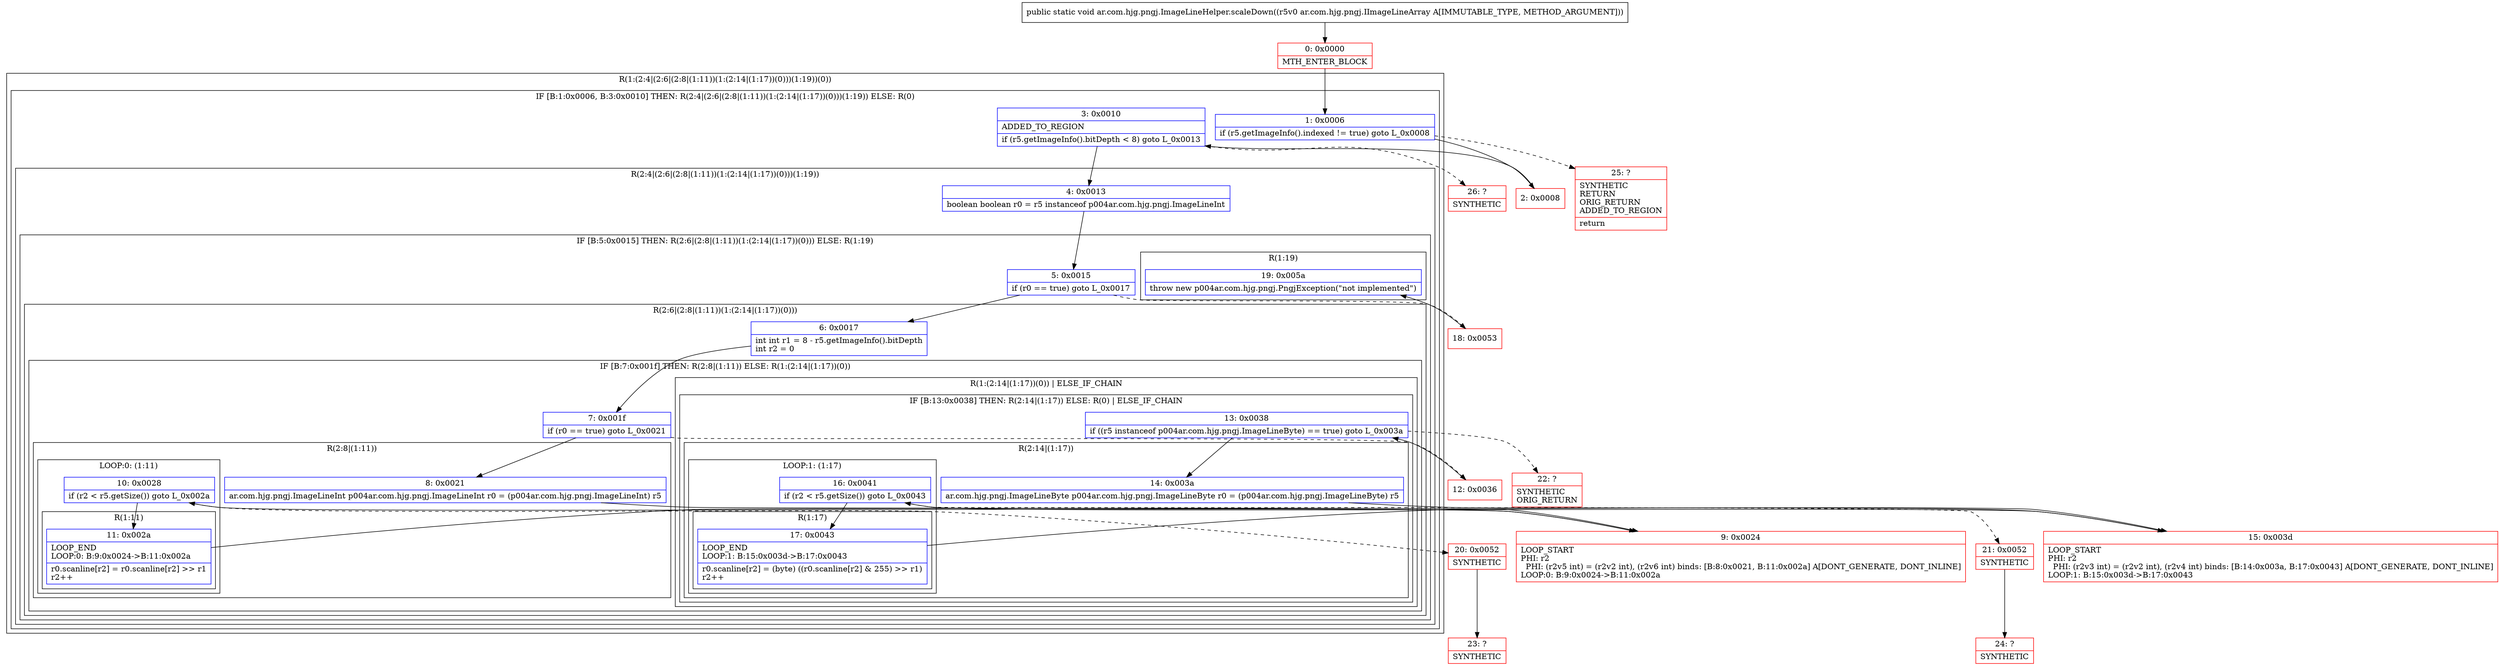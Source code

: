 digraph "CFG forar.com.hjg.pngj.ImageLineHelper.scaleDown(Lar\/com\/hjg\/pngj\/IImageLineArray;)V" {
subgraph cluster_Region_533855664 {
label = "R(1:(2:4|(2:6|(2:8|(1:11))(1:(2:14|(1:17))(0)))(1:19))(0))";
node [shape=record,color=blue];
subgraph cluster_IfRegion_425739407 {
label = "IF [B:1:0x0006, B:3:0x0010] THEN: R(2:4|(2:6|(2:8|(1:11))(1:(2:14|(1:17))(0)))(1:19)) ELSE: R(0)";
node [shape=record,color=blue];
Node_1 [shape=record,label="{1\:\ 0x0006|if (r5.getImageInfo().indexed != true) goto L_0x0008\l}"];
Node_3 [shape=record,label="{3\:\ 0x0010|ADDED_TO_REGION\l|if (r5.getImageInfo().bitDepth \< 8) goto L_0x0013\l}"];
subgraph cluster_Region_1042012062 {
label = "R(2:4|(2:6|(2:8|(1:11))(1:(2:14|(1:17))(0)))(1:19))";
node [shape=record,color=blue];
Node_4 [shape=record,label="{4\:\ 0x0013|boolean boolean r0 = r5 instanceof p004ar.com.hjg.pngj.ImageLineInt\l}"];
subgraph cluster_IfRegion_1350368567 {
label = "IF [B:5:0x0015] THEN: R(2:6|(2:8|(1:11))(1:(2:14|(1:17))(0))) ELSE: R(1:19)";
node [shape=record,color=blue];
Node_5 [shape=record,label="{5\:\ 0x0015|if (r0 == true) goto L_0x0017\l}"];
subgraph cluster_Region_993644633 {
label = "R(2:6|(2:8|(1:11))(1:(2:14|(1:17))(0)))";
node [shape=record,color=blue];
Node_6 [shape=record,label="{6\:\ 0x0017|int int r1 = 8 \- r5.getImageInfo().bitDepth\lint r2 = 0\l}"];
subgraph cluster_IfRegion_925972725 {
label = "IF [B:7:0x001f] THEN: R(2:8|(1:11)) ELSE: R(1:(2:14|(1:17))(0))";
node [shape=record,color=blue];
Node_7 [shape=record,label="{7\:\ 0x001f|if (r0 == true) goto L_0x0021\l}"];
subgraph cluster_Region_109150964 {
label = "R(2:8|(1:11))";
node [shape=record,color=blue];
Node_8 [shape=record,label="{8\:\ 0x0021|ar.com.hjg.pngj.ImageLineInt p004ar.com.hjg.pngj.ImageLineInt r0 = (p004ar.com.hjg.pngj.ImageLineInt) r5\l}"];
subgraph cluster_LoopRegion_660233831 {
label = "LOOP:0: (1:11)";
node [shape=record,color=blue];
Node_10 [shape=record,label="{10\:\ 0x0028|if (r2 \< r5.getSize()) goto L_0x002a\l}"];
subgraph cluster_Region_1543391111 {
label = "R(1:11)";
node [shape=record,color=blue];
Node_11 [shape=record,label="{11\:\ 0x002a|LOOP_END\lLOOP:0: B:9:0x0024\-\>B:11:0x002a\l|r0.scanline[r2] = r0.scanline[r2] \>\> r1\lr2++\l}"];
}
}
}
subgraph cluster_Region_1015138453 {
label = "R(1:(2:14|(1:17))(0)) | ELSE_IF_CHAIN\l";
node [shape=record,color=blue];
subgraph cluster_IfRegion_1353921565 {
label = "IF [B:13:0x0038] THEN: R(2:14|(1:17)) ELSE: R(0) | ELSE_IF_CHAIN\l";
node [shape=record,color=blue];
Node_13 [shape=record,label="{13\:\ 0x0038|if ((r5 instanceof p004ar.com.hjg.pngj.ImageLineByte) == true) goto L_0x003a\l}"];
subgraph cluster_Region_246544244 {
label = "R(2:14|(1:17))";
node [shape=record,color=blue];
Node_14 [shape=record,label="{14\:\ 0x003a|ar.com.hjg.pngj.ImageLineByte p004ar.com.hjg.pngj.ImageLineByte r0 = (p004ar.com.hjg.pngj.ImageLineByte) r5\l}"];
subgraph cluster_LoopRegion_1385490292 {
label = "LOOP:1: (1:17)";
node [shape=record,color=blue];
Node_16 [shape=record,label="{16\:\ 0x0041|if (r2 \< r5.getSize()) goto L_0x0043\l}"];
subgraph cluster_Region_1826393226 {
label = "R(1:17)";
node [shape=record,color=blue];
Node_17 [shape=record,label="{17\:\ 0x0043|LOOP_END\lLOOP:1: B:15:0x003d\-\>B:17:0x0043\l|r0.scanline[r2] = (byte) ((r0.scanline[r2] & 255) \>\> r1)\lr2++\l}"];
}
}
}
subgraph cluster_Region_1075806150 {
label = "R(0)";
node [shape=record,color=blue];
}
}
}
}
}
subgraph cluster_Region_1530929014 {
label = "R(1:19)";
node [shape=record,color=blue];
Node_19 [shape=record,label="{19\:\ 0x005a|throw new p004ar.com.hjg.pngj.PngjException(\"not implemented\")\l}"];
}
}
}
subgraph cluster_Region_1765253611 {
label = "R(0)";
node [shape=record,color=blue];
}
}
}
Node_0 [shape=record,color=red,label="{0\:\ 0x0000|MTH_ENTER_BLOCK\l}"];
Node_2 [shape=record,color=red,label="{2\:\ 0x0008}"];
Node_9 [shape=record,color=red,label="{9\:\ 0x0024|LOOP_START\lPHI: r2 \l  PHI: (r2v5 int) = (r2v2 int), (r2v6 int) binds: [B:8:0x0021, B:11:0x002a] A[DONT_GENERATE, DONT_INLINE]\lLOOP:0: B:9:0x0024\-\>B:11:0x002a\l}"];
Node_12 [shape=record,color=red,label="{12\:\ 0x0036}"];
Node_15 [shape=record,color=red,label="{15\:\ 0x003d|LOOP_START\lPHI: r2 \l  PHI: (r2v3 int) = (r2v2 int), (r2v4 int) binds: [B:14:0x003a, B:17:0x0043] A[DONT_GENERATE, DONT_INLINE]\lLOOP:1: B:15:0x003d\-\>B:17:0x0043\l}"];
Node_18 [shape=record,color=red,label="{18\:\ 0x0053}"];
Node_20 [shape=record,color=red,label="{20\:\ 0x0052|SYNTHETIC\l}"];
Node_21 [shape=record,color=red,label="{21\:\ 0x0052|SYNTHETIC\l}"];
Node_22 [shape=record,color=red,label="{22\:\ ?|SYNTHETIC\lORIG_RETURN\l}"];
Node_23 [shape=record,color=red,label="{23\:\ ?|SYNTHETIC\l}"];
Node_24 [shape=record,color=red,label="{24\:\ ?|SYNTHETIC\l}"];
Node_25 [shape=record,color=red,label="{25\:\ ?|SYNTHETIC\lRETURN\lORIG_RETURN\lADDED_TO_REGION\l|return\l}"];
Node_26 [shape=record,color=red,label="{26\:\ ?|SYNTHETIC\l}"];
MethodNode[shape=record,label="{public static void ar.com.hjg.pngj.ImageLineHelper.scaleDown((r5v0 ar.com.hjg.pngj.IImageLineArray A[IMMUTABLE_TYPE, METHOD_ARGUMENT])) }"];
MethodNode -> Node_0;
Node_1 -> Node_2;
Node_1 -> Node_25[style=dashed];
Node_3 -> Node_4;
Node_3 -> Node_26[style=dashed];
Node_4 -> Node_5;
Node_5 -> Node_6;
Node_5 -> Node_18[style=dashed];
Node_6 -> Node_7;
Node_7 -> Node_8;
Node_7 -> Node_12[style=dashed];
Node_8 -> Node_9;
Node_10 -> Node_11;
Node_10 -> Node_20[style=dashed];
Node_11 -> Node_9;
Node_13 -> Node_14;
Node_13 -> Node_22[style=dashed];
Node_14 -> Node_15;
Node_16 -> Node_17;
Node_16 -> Node_21[style=dashed];
Node_17 -> Node_15;
Node_0 -> Node_1;
Node_2 -> Node_3;
Node_9 -> Node_10;
Node_12 -> Node_13;
Node_15 -> Node_16;
Node_18 -> Node_19;
Node_20 -> Node_23;
Node_21 -> Node_24;
}

